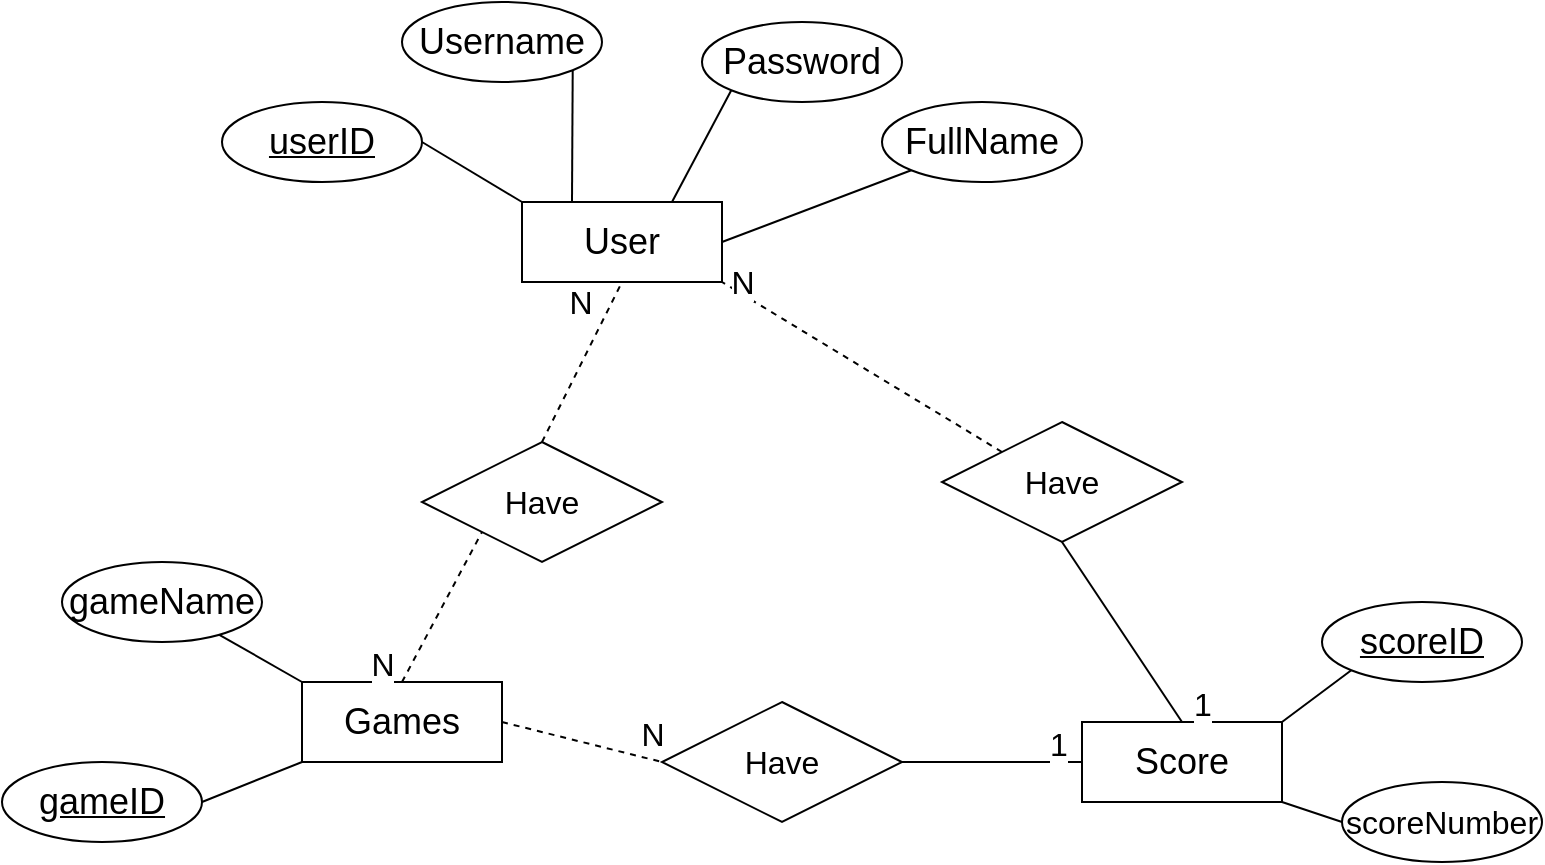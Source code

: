 <mxfile>
    <diagram id="TtVMZ_Xt-1Oms7dQrOs3" name="Page-1">
        <mxGraphModel dx="835" dy="475" grid="1" gridSize="10" guides="1" tooltips="1" connect="1" arrows="1" fold="1" page="1" pageScale="1" pageWidth="850" pageHeight="1100" math="0" shadow="0">
            <root>
                <mxCell id="0"/>
                <mxCell id="1" parent="0"/>
                <mxCell id="2" value="&lt;font style=&quot;font-size: 18px;&quot;&gt;User&lt;/font&gt;" style="whiteSpace=wrap;html=1;align=center;" parent="1" vertex="1">
                    <mxGeometry x="320" y="160" width="100" height="40" as="geometry"/>
                </mxCell>
                <mxCell id="3" value="FullName" style="ellipse;whiteSpace=wrap;html=1;align=center;fontSize=18;" parent="1" vertex="1">
                    <mxGeometry x="500" y="110" width="100" height="40" as="geometry"/>
                </mxCell>
                <mxCell id="4" value="Username" style="ellipse;whiteSpace=wrap;html=1;align=center;fontSize=18;" parent="1" vertex="1">
                    <mxGeometry x="260" y="60" width="100" height="40" as="geometry"/>
                </mxCell>
                <mxCell id="5" value="Password" style="ellipse;whiteSpace=wrap;html=1;align=center;fontSize=18;" parent="1" vertex="1">
                    <mxGeometry x="410" y="70" width="100" height="40" as="geometry"/>
                </mxCell>
                <mxCell id="7" value="userID" style="ellipse;whiteSpace=wrap;html=1;align=center;fontStyle=4;fontSize=18;" parent="1" vertex="1">
                    <mxGeometry x="170" y="110" width="100" height="40" as="geometry"/>
                </mxCell>
                <mxCell id="10" value="" style="endArrow=none;html=1;fontSize=18;exitX=1;exitY=0.5;exitDx=0;exitDy=0;entryX=0;entryY=0;entryDx=0;entryDy=0;" parent="1" source="7" target="2" edge="1">
                    <mxGeometry width="50" height="50" relative="1" as="geometry">
                        <mxPoint x="400" y="260" as="sourcePoint"/>
                        <mxPoint x="450" y="210" as="targetPoint"/>
                    </mxGeometry>
                </mxCell>
                <mxCell id="11" value="" style="endArrow=none;html=1;fontSize=18;entryX=1;entryY=1;entryDx=0;entryDy=0;exitX=0.25;exitY=0;exitDx=0;exitDy=0;" parent="1" source="2" target="4" edge="1">
                    <mxGeometry width="50" height="50" relative="1" as="geometry">
                        <mxPoint x="400" y="260" as="sourcePoint"/>
                        <mxPoint x="450" y="210" as="targetPoint"/>
                    </mxGeometry>
                </mxCell>
                <mxCell id="12" value="" style="endArrow=none;html=1;fontSize=18;entryX=0;entryY=1;entryDx=0;entryDy=0;exitX=0.75;exitY=0;exitDx=0;exitDy=0;" parent="1" source="2" target="5" edge="1">
                    <mxGeometry width="50" height="50" relative="1" as="geometry">
                        <mxPoint x="400" y="260" as="sourcePoint"/>
                        <mxPoint x="450" y="210" as="targetPoint"/>
                    </mxGeometry>
                </mxCell>
                <mxCell id="13" value="" style="endArrow=none;html=1;fontSize=18;entryX=0;entryY=1;entryDx=0;entryDy=0;exitX=1;exitY=0.5;exitDx=0;exitDy=0;" parent="1" source="2" target="3" edge="1">
                    <mxGeometry width="50" height="50" relative="1" as="geometry">
                        <mxPoint x="400" y="260" as="sourcePoint"/>
                        <mxPoint x="450" y="210" as="targetPoint"/>
                    </mxGeometry>
                </mxCell>
                <mxCell id="14" value="Score" style="whiteSpace=wrap;html=1;align=center;fontSize=18;" parent="1" vertex="1">
                    <mxGeometry x="600" y="420" width="100" height="40" as="geometry"/>
                </mxCell>
                <mxCell id="15" value="scoreNumber" style="ellipse;whiteSpace=wrap;html=1;align=center;fontSize=16;" parent="1" vertex="1">
                    <mxGeometry x="730" y="450" width="100" height="40" as="geometry"/>
                </mxCell>
                <mxCell id="17" value="scoreID" style="ellipse;whiteSpace=wrap;html=1;align=center;fontStyle=4;fontSize=18;" parent="1" vertex="1">
                    <mxGeometry x="720" y="360" width="100" height="40" as="geometry"/>
                </mxCell>
                <mxCell id="19" value="" style="endArrow=none;html=1;fontSize=18;entryX=1;entryY=0;entryDx=0;entryDy=0;exitX=0;exitY=1;exitDx=0;exitDy=0;" parent="1" source="17" target="14" edge="1">
                    <mxGeometry width="50" height="50" relative="1" as="geometry">
                        <mxPoint x="490" y="390" as="sourcePoint"/>
                        <mxPoint x="540" y="340" as="targetPoint"/>
                    </mxGeometry>
                </mxCell>
                <mxCell id="20" value="" style="endArrow=none;html=1;fontSize=18;entryX=1;entryY=1;entryDx=0;entryDy=0;exitX=0;exitY=0.5;exitDx=0;exitDy=0;" parent="1" source="15" target="14" edge="1">
                    <mxGeometry width="50" height="50" relative="1" as="geometry">
                        <mxPoint x="490" y="390" as="sourcePoint"/>
                        <mxPoint x="540" y="340" as="targetPoint"/>
                    </mxGeometry>
                </mxCell>
                <mxCell id="21" value="Games" style="whiteSpace=wrap;html=1;align=center;fontSize=18;" parent="1" vertex="1">
                    <mxGeometry x="210" y="400" width="100" height="40" as="geometry"/>
                </mxCell>
                <mxCell id="22" value="" style="endArrow=none;html=1;fontSize=18;exitX=0;exitY=0;exitDx=0;exitDy=0;" parent="1" source="21" target="23" edge="1">
                    <mxGeometry width="50" height="50" relative="1" as="geometry">
                        <mxPoint x="410" y="380" as="sourcePoint"/>
                        <mxPoint x="460" y="330" as="targetPoint"/>
                    </mxGeometry>
                </mxCell>
                <mxCell id="23" value="gameName" style="ellipse;whiteSpace=wrap;html=1;align=center;fontSize=18;" parent="1" vertex="1">
                    <mxGeometry x="90" y="340" width="100" height="40" as="geometry"/>
                </mxCell>
                <mxCell id="24" value="gameID" style="ellipse;whiteSpace=wrap;html=1;align=center;fontStyle=4;fontSize=18;" parent="1" vertex="1">
                    <mxGeometry x="60" y="440" width="100" height="40" as="geometry"/>
                </mxCell>
                <mxCell id="25" value="" style="endArrow=none;html=1;fontSize=18;exitX=1;exitY=0.5;exitDx=0;exitDy=0;entryX=0;entryY=1;entryDx=0;entryDy=0;" parent="1" source="24" target="21" edge="1">
                    <mxGeometry width="50" height="50" relative="1" as="geometry">
                        <mxPoint x="410" y="380" as="sourcePoint"/>
                        <mxPoint x="460" y="330" as="targetPoint"/>
                    </mxGeometry>
                </mxCell>
                <mxCell id="26" value="N" style="endArrow=none;dashed=1;html=1;fontSize=16;exitX=0.5;exitY=0;exitDx=0;exitDy=0;entryX=0;entryY=1;entryDx=0;entryDy=0;" parent="1" source="21" target="28" edge="1">
                    <mxGeometry x="-0.917" y="13" width="50" height="50" relative="1" as="geometry">
                        <mxPoint x="300" y="450" as="sourcePoint"/>
                        <mxPoint x="350" y="360" as="targetPoint"/>
                        <mxPoint as="offset"/>
                    </mxGeometry>
                </mxCell>
                <mxCell id="28" value="Have" style="shape=rhombus;perimeter=rhombusPerimeter;whiteSpace=wrap;html=1;align=center;fontSize=16;" parent="1" vertex="1">
                    <mxGeometry x="270" y="280" width="120" height="60" as="geometry"/>
                </mxCell>
                <mxCell id="29" value="N" style="endArrow=none;dashed=1;html=1;fontSize=16;entryX=0.5;entryY=1;entryDx=0;entryDy=0;exitX=0.5;exitY=0;exitDx=0;exitDy=0;" parent="1" source="28" target="2" edge="1">
                    <mxGeometry x="0.6" y="13" width="50" height="50" relative="1" as="geometry">
                        <mxPoint x="330" y="360" as="sourcePoint"/>
                        <mxPoint x="380" y="310" as="targetPoint"/>
                        <mxPoint x="-1" as="offset"/>
                    </mxGeometry>
                </mxCell>
                <mxCell id="30" value="Have" style="shape=rhombus;perimeter=rhombusPerimeter;whiteSpace=wrap;html=1;align=center;fontSize=16;" parent="1" vertex="1">
                    <mxGeometry x="390" y="410" width="120" height="60" as="geometry"/>
                </mxCell>
                <mxCell id="31" value="Have" style="shape=rhombus;perimeter=rhombusPerimeter;whiteSpace=wrap;html=1;align=center;fontSize=16;" parent="1" vertex="1">
                    <mxGeometry x="530" y="270" width="120" height="60" as="geometry"/>
                </mxCell>
                <mxCell id="32" value="N" style="endArrow=none;dashed=1;html=1;fontSize=16;entryX=1;entryY=1;entryDx=0;entryDy=0;exitX=0;exitY=0;exitDx=0;exitDy=0;" parent="1" source="31" target="2" edge="1">
                    <mxGeometry x="0.896" y="-5" width="50" height="50" relative="1" as="geometry">
                        <mxPoint x="470" y="360" as="sourcePoint"/>
                        <mxPoint x="520" y="310" as="targetPoint"/>
                        <mxPoint as="offset"/>
                    </mxGeometry>
                </mxCell>
                <mxCell id="33" value="1" style="endArrow=none;html=1;fontSize=16;exitX=0.5;exitY=0;exitDx=0;exitDy=0;entryX=0.5;entryY=1;entryDx=0;entryDy=0;" parent="1" source="14" target="31" edge="1">
                    <mxGeometry x="-0.948" y="-14" width="50" height="50" relative="1" as="geometry">
                        <mxPoint x="470" y="360" as="sourcePoint"/>
                        <mxPoint x="520" y="310" as="targetPoint"/>
                        <mxPoint y="1" as="offset"/>
                    </mxGeometry>
                </mxCell>
                <mxCell id="34" value="N" style="endArrow=none;dashed=1;html=1;fontSize=16;exitX=1;exitY=0.5;exitDx=0;exitDy=0;entryX=0;entryY=0.5;entryDx=0;entryDy=0;" parent="1" source="21" target="30" edge="1">
                    <mxGeometry x="0.811" y="12" width="50" height="50" relative="1" as="geometry">
                        <mxPoint x="470" y="360" as="sourcePoint"/>
                        <mxPoint x="520" y="310" as="targetPoint"/>
                        <mxPoint as="offset"/>
                    </mxGeometry>
                </mxCell>
                <mxCell id="35" value="1" style="endArrow=none;html=1;fontSize=16;exitX=1;exitY=0.5;exitDx=0;exitDy=0;entryX=0;entryY=0.5;entryDx=0;entryDy=0;" parent="1" source="30" target="14" edge="1">
                    <mxGeometry x="0.756" y="9" width="50" height="50" relative="1" as="geometry">
                        <mxPoint x="470" y="360" as="sourcePoint"/>
                        <mxPoint x="520" y="310" as="targetPoint"/>
                        <mxPoint x="-1" as="offset"/>
                    </mxGeometry>
                </mxCell>
            </root>
        </mxGraphModel>
    </diagram>
</mxfile>